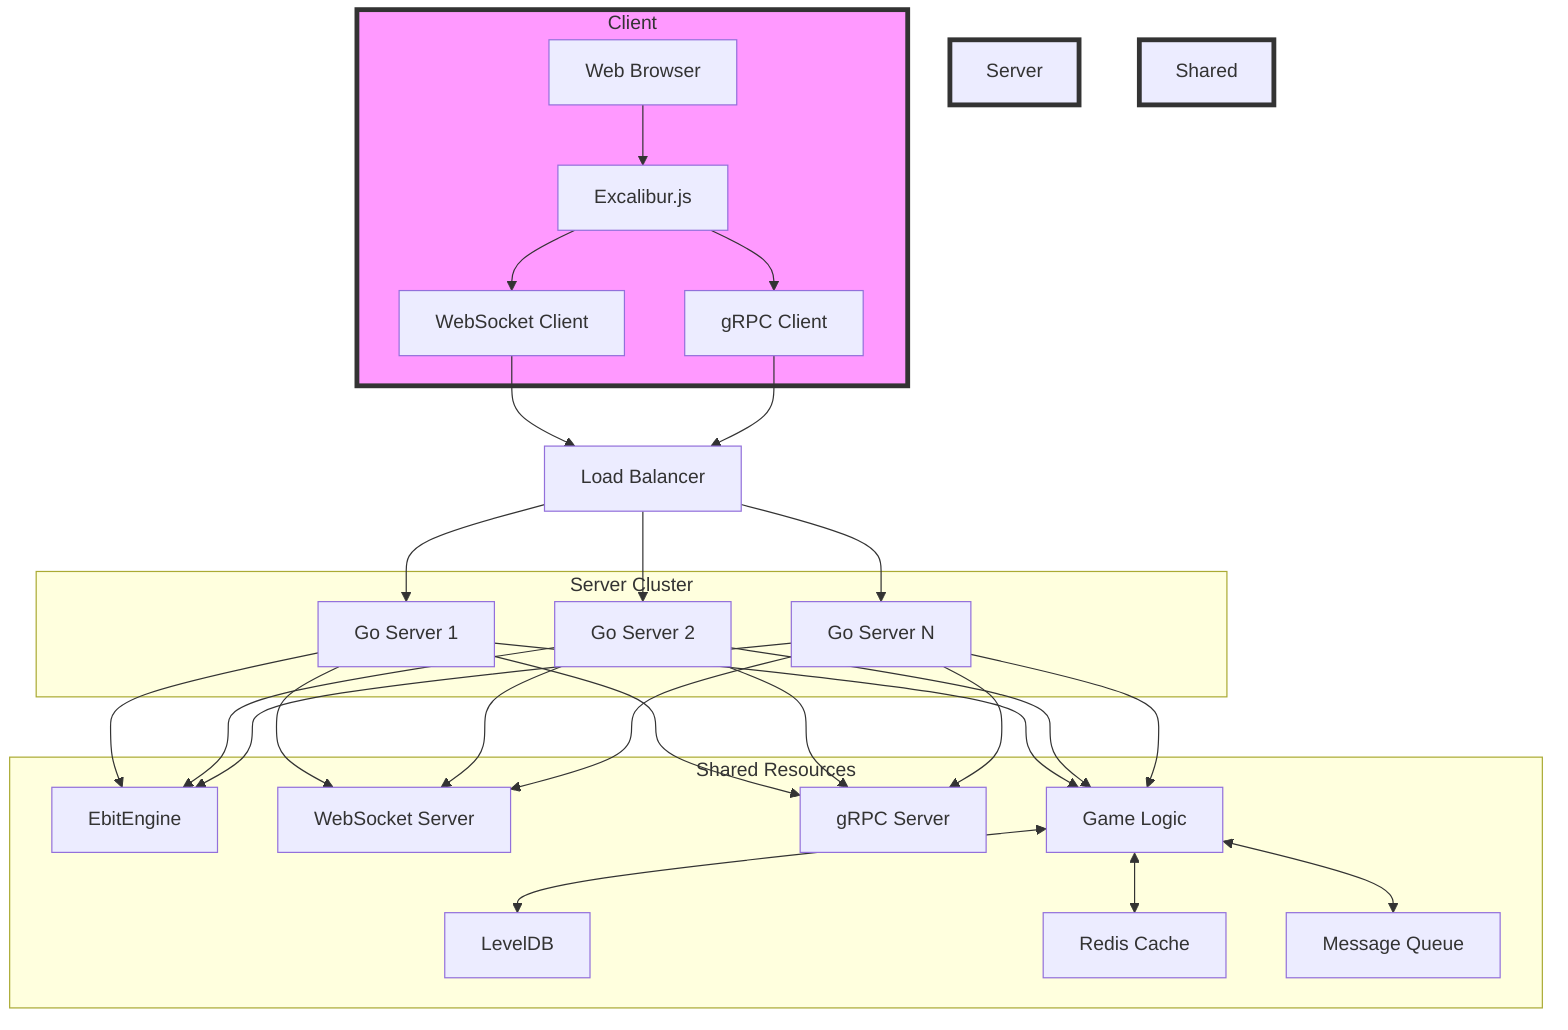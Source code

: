 graph TD
    subgraph Client
        A[Web Browser]
        B[Excalibur.js]
        C[WebSocket Client]
        D[gRPC Client]
    end

    LB[Load Balancer]

    subgraph Server Cluster
        E1[Go Server 1]
        E2[Go Server 2]
        E3[Go Server N]
    end

    subgraph Shared Resources
        F[EbitEngine]
        G[WebSocket Server]
        H[gRPC Server]
        I[Game Logic]
        J[LevelDB]
        K[Redis Cache]
        L[Message Queue]
    end

    A --> B
    B --> C
    B --> D
    C --> LB
    D --> LB
    LB --> E1
    LB --> E2
    LB --> E3
    E1 & E2 & E3 --> F & G & H & I
    I <--> J
    I <--> K
    I <--> L

    style Client fill:#f9f,stroke:#333,stroke-width:4px
    style Server Cluster fill:#bbf,stroke:#333,stroke-width:4px
    style Shared Resources fill:#bfb,stroke:#333,stroke-width:4px